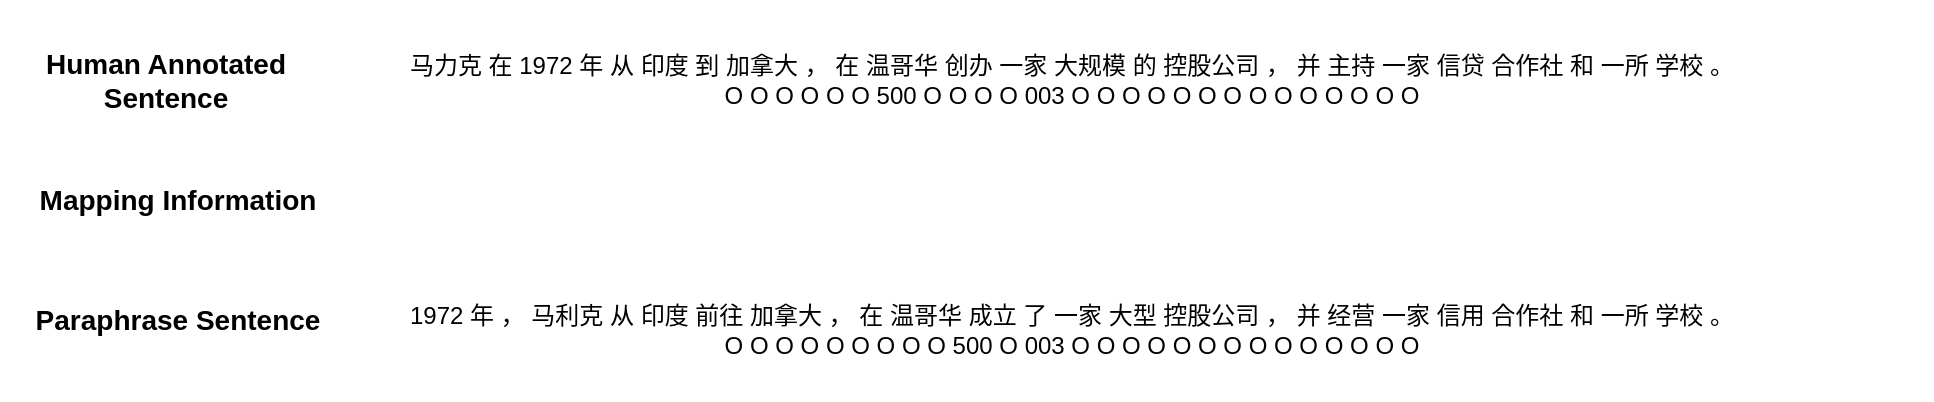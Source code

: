<mxfile version="14.2.4" type="github">
  <diagram id="PUBzbT-fUYsuHvFrpDx0" name="Page-1">
    <mxGraphModel dx="1038" dy="548" grid="1" gridSize="10" guides="1" tooltips="1" connect="1" arrows="1" fold="1" page="1" pageScale="1" pageWidth="827" pageHeight="1169" math="0" shadow="0">
      <root>
        <mxCell id="0" />
        <mxCell id="1" parent="0" />
        <mxCell id="LNzTioz0Ti8qeagDFRHm-1" value="马力克 在 1972 年 从 印度 到 加拿大 ， 在 温哥华 创办 一家 大规模 的 控股公司 ， 并 主持 一家 信贷 合作社 和 一所 学校 。&lt;br&gt;&lt;span&gt;	&lt;/span&gt;O O O O O O 500 O O O O 003 O O O O O O O O O O O O O O" style="text;html=1;strokeColor=none;fillColor=none;align=center;verticalAlign=middle;whiteSpace=wrap;rounded=0;" vertex="1" parent="1">
          <mxGeometry x="110" y="210" width="860" height="80" as="geometry" />
        </mxCell>
        <mxCell id="LNzTioz0Ti8qeagDFRHm-2" value="1972 年 ， 马利克 从 印度 前往 加拿大 ， 在 温哥华 成立 了 一家 大型 控股公司 ， 并 经营 一家 信用 合作社 和 一所 学校 。&lt;br&gt;&lt;span&gt;	&lt;/span&gt;O O O O O O O O O 500 O 003 O O O O O O O O O O O O O O" style="text;html=1;strokeColor=none;fillColor=none;align=center;verticalAlign=middle;whiteSpace=wrap;rounded=0;" vertex="1" parent="1">
          <mxGeometry x="130" y="340" width="820" height="70" as="geometry" />
        </mxCell>
        <mxCell id="LNzTioz0Ti8qeagDFRHm-4" value="&lt;b&gt;&lt;font style=&quot;font-size: 14px&quot;&gt;Human Annotated Sentence&lt;/font&gt;&lt;/b&gt;" style="text;html=1;strokeColor=none;fillColor=none;align=center;verticalAlign=middle;whiteSpace=wrap;rounded=0;" vertex="1" parent="1">
          <mxGeometry x="4" y="240" width="166" height="20" as="geometry" />
        </mxCell>
        <mxCell id="LNzTioz0Ti8qeagDFRHm-6" value="&lt;b&gt;&lt;font style=&quot;font-size: 14px&quot;&gt;Paraphrase Sentence&lt;/font&gt;&lt;/b&gt;" style="text;html=1;strokeColor=none;fillColor=none;align=center;verticalAlign=middle;whiteSpace=wrap;rounded=0;" vertex="1" parent="1">
          <mxGeometry x="10" y="360" width="166" height="20" as="geometry" />
        </mxCell>
        <mxCell id="LNzTioz0Ti8qeagDFRHm-7" value="&lt;b&gt;&lt;font style=&quot;font-size: 14px&quot;&gt;Mapping Information&lt;/font&gt;&lt;/b&gt;" style="text;html=1;strokeColor=none;fillColor=none;align=center;verticalAlign=middle;whiteSpace=wrap;rounded=0;" vertex="1" parent="1">
          <mxGeometry x="10" y="300" width="166" height="20" as="geometry" />
        </mxCell>
      </root>
    </mxGraphModel>
  </diagram>
</mxfile>
